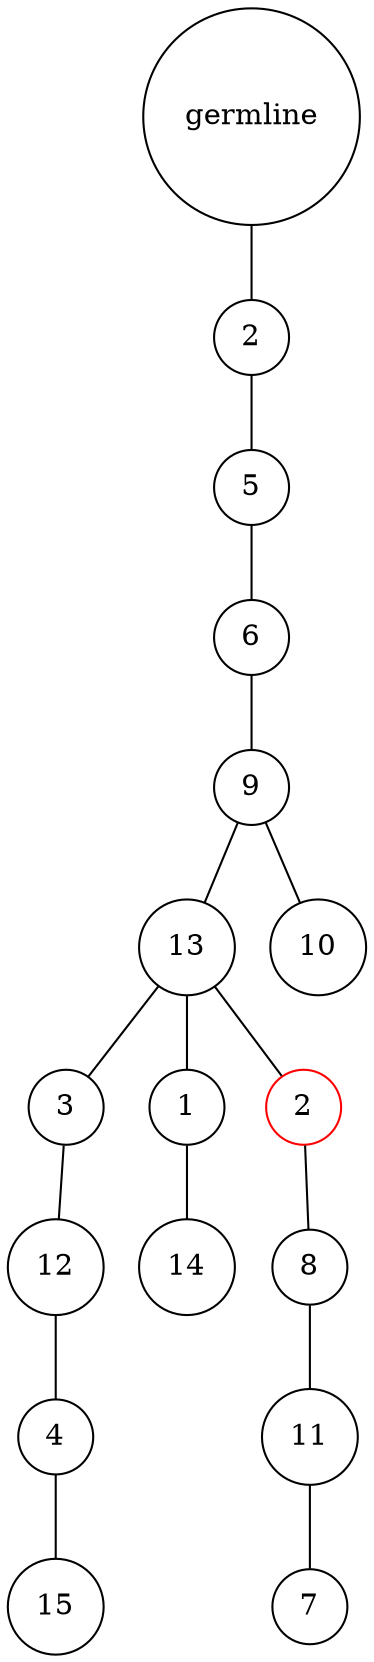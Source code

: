 graph {
	rankdir=UD;
	splines=line;
	node [shape=circle]
	"0x7fb22facc220" [label="germline"];
	"0x7fb22facc250" [label="2"];
	"0x7fb22facc220" -- "0x7fb22facc250" ;
	"0x7fb22facc280" [label="5"];
	"0x7fb22facc250" -- "0x7fb22facc280" ;
	"0x7fb22facc2b0" [label="6"];
	"0x7fb22facc280" -- "0x7fb22facc2b0" ;
	"0x7fb22facc2e0" [label="9"];
	"0x7fb22facc2b0" -- "0x7fb22facc2e0" ;
	"0x7fb22facc310" [label="13"];
	"0x7fb22facc2e0" -- "0x7fb22facc310" ;
	"0x7fb22facc340" [label="3"];
	"0x7fb22facc310" -- "0x7fb22facc340" ;
	"0x7fb22facc370" [label="12"];
	"0x7fb22facc340" -- "0x7fb22facc370" ;
	"0x7fb22facc3a0" [label="4"];
	"0x7fb22facc370" -- "0x7fb22facc3a0" ;
	"0x7fb22facc3d0" [label="15"];
	"0x7fb22facc3a0" -- "0x7fb22facc3d0" ;
	"0x7fb22facc400" [label="1"];
	"0x7fb22facc310" -- "0x7fb22facc400" ;
	"0x7fb22facc430" [label="14"];
	"0x7fb22facc400" -- "0x7fb22facc430" ;
	"0x7fb22facc460" [label="2",color="red"];
	"0x7fb22facc310" -- "0x7fb22facc460" ;
	"0x7fb22facc490" [label="8"];
	"0x7fb22facc460" -- "0x7fb22facc490" ;
	"0x7fb22facc4c0" [label="11"];
	"0x7fb22facc490" -- "0x7fb22facc4c0" ;
	"0x7fb22facc4f0" [label="7"];
	"0x7fb22facc4c0" -- "0x7fb22facc4f0" ;
	"0x7fb22facc520" [label="10"];
	"0x7fb22facc2e0" -- "0x7fb22facc520" ;
}
